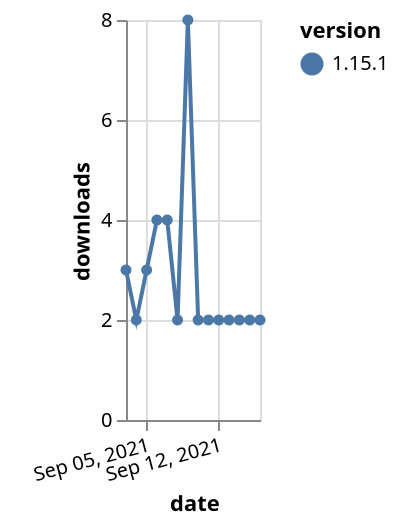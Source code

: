 {"$schema": "https://vega.github.io/schema/vega-lite/v5.json", "description": "A simple bar chart with embedded data.", "data": {"values": [{"date": "2021-09-03", "total": 3389, "delta": 3, "version": "1.15.1"}, {"date": "2021-09-04", "total": 3391, "delta": 2, "version": "1.15.1"}, {"date": "2021-09-05", "total": 3394, "delta": 3, "version": "1.15.1"}, {"date": "2021-09-06", "total": 3398, "delta": 4, "version": "1.15.1"}, {"date": "2021-09-07", "total": 3402, "delta": 4, "version": "1.15.1"}, {"date": "2021-09-08", "total": 3404, "delta": 2, "version": "1.15.1"}, {"date": "2021-09-09", "total": 3412, "delta": 8, "version": "1.15.1"}, {"date": "2021-09-10", "total": 3414, "delta": 2, "version": "1.15.1"}, {"date": "2021-09-11", "total": 3416, "delta": 2, "version": "1.15.1"}, {"date": "2021-09-12", "total": 3418, "delta": 2, "version": "1.15.1"}, {"date": "2021-09-13", "total": 3420, "delta": 2, "version": "1.15.1"}, {"date": "2021-09-14", "total": 3422, "delta": 2, "version": "1.15.1"}, {"date": "2021-09-15", "total": 3424, "delta": 2, "version": "1.15.1"}, {"date": "2021-09-16", "total": 3426, "delta": 2, "version": "1.15.1"}]}, "width": "container", "mark": {"type": "line", "point": {"filled": true}}, "encoding": {"x": {"field": "date", "type": "temporal", "timeUnit": "yearmonthdate", "title": "date", "axis": {"labelAngle": -15}}, "y": {"field": "delta", "type": "quantitative", "title": "downloads"}, "color": {"field": "version", "type": "nominal"}, "tooltip": {"field": "delta"}}}